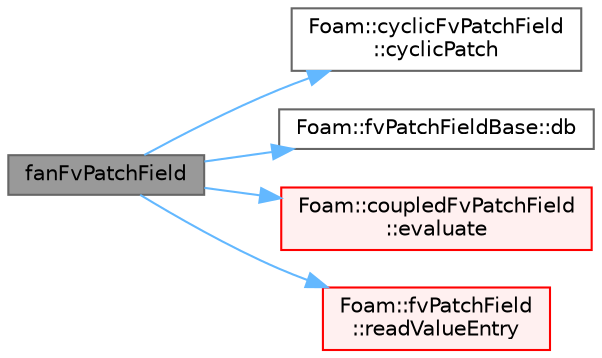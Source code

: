digraph "fanFvPatchField"
{
 // LATEX_PDF_SIZE
  bgcolor="transparent";
  edge [fontname=Helvetica,fontsize=10,labelfontname=Helvetica,labelfontsize=10];
  node [fontname=Helvetica,fontsize=10,shape=box,height=0.2,width=0.4];
  rankdir="LR";
  Node1 [id="Node000001",label="fanFvPatchField",height=0.2,width=0.4,color="gray40", fillcolor="grey60", style="filled", fontcolor="black",tooltip=" "];
  Node1 -> Node2 [id="edge1_Node000001_Node000002",color="steelblue1",style="solid",tooltip=" "];
  Node2 [id="Node000002",label="Foam::cyclicFvPatchField\l::cyclicPatch",height=0.2,width=0.4,color="grey40", fillcolor="white", style="filled",URL="$classFoam_1_1cyclicFvPatchField.html#a75324f4fb5713595578f2c99f868e324",tooltip=" "];
  Node1 -> Node3 [id="edge2_Node000001_Node000003",color="steelblue1",style="solid",tooltip=" "];
  Node3 [id="Node000003",label="Foam::fvPatchFieldBase::db",height=0.2,width=0.4,color="grey40", fillcolor="white", style="filled",URL="$classFoam_1_1fvPatchFieldBase.html#a65cc75d9f80b1df5c3184fb2274a97f1",tooltip=" "];
  Node1 -> Node4 [id="edge3_Node000001_Node000004",color="steelblue1",style="solid",tooltip=" "];
  Node4 [id="Node000004",label="Foam::coupledFvPatchField\l::evaluate",height=0.2,width=0.4,color="red", fillcolor="#FFF0F0", style="filled",URL="$classFoam_1_1coupledFvPatchField.html#ab9de8baa38a38ec4603e74eb6d5f8f73",tooltip=" "];
  Node1 -> Node9 [id="edge4_Node000001_Node000009",color="steelblue1",style="solid",tooltip=" "];
  Node9 [id="Node000009",label="Foam::fvPatchField\l::readValueEntry",height=0.2,width=0.4,color="red", fillcolor="#FFF0F0", style="filled",URL="$classFoam_1_1fvPatchField.html#acc37ee6906b724e1f390ed08e55df367",tooltip=" "];
}

